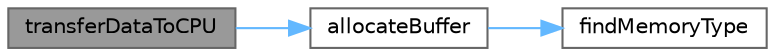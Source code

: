 digraph "transferDataToCPU"
{
 // LATEX_PDF_SIZE
  bgcolor="transparent";
  edge [fontname=Helvetica,fontsize=10,labelfontname=Helvetica,labelfontsize=10];
  node [fontname=Helvetica,fontsize=10,shape=box,height=0.2,width=0.4];
  rankdir="LR";
  Node1 [id="Node000001",label="transferDataToCPU",height=0.2,width=0.4,color="gray40", fillcolor="grey60", style="filled", fontcolor="black",tooltip=" "];
  Node1 -> Node2 [id="edge1_Node000001_Node000002",color="steelblue1",style="solid",tooltip=" "];
  Node2 [id="Node000002",label="allocateBuffer",height=0.2,width=0.4,color="grey40", fillcolor="white", style="filled",URL="$_vk_f_f_t___utils_8cpp.html#aecb9bc8eed09c648409a47b64b625544",tooltip=" "];
  Node2 -> Node3 [id="edge2_Node000002_Node000003",color="steelblue1",style="solid",tooltip=" "];
  Node3 [id="Node000003",label="findMemoryType",height=0.2,width=0.4,color="grey40", fillcolor="white", style="filled",URL="$_vk_f_f_t___utils_8cpp.html#a4b4b020711ac48e6b6775bc4be951972",tooltip=" "];
}
